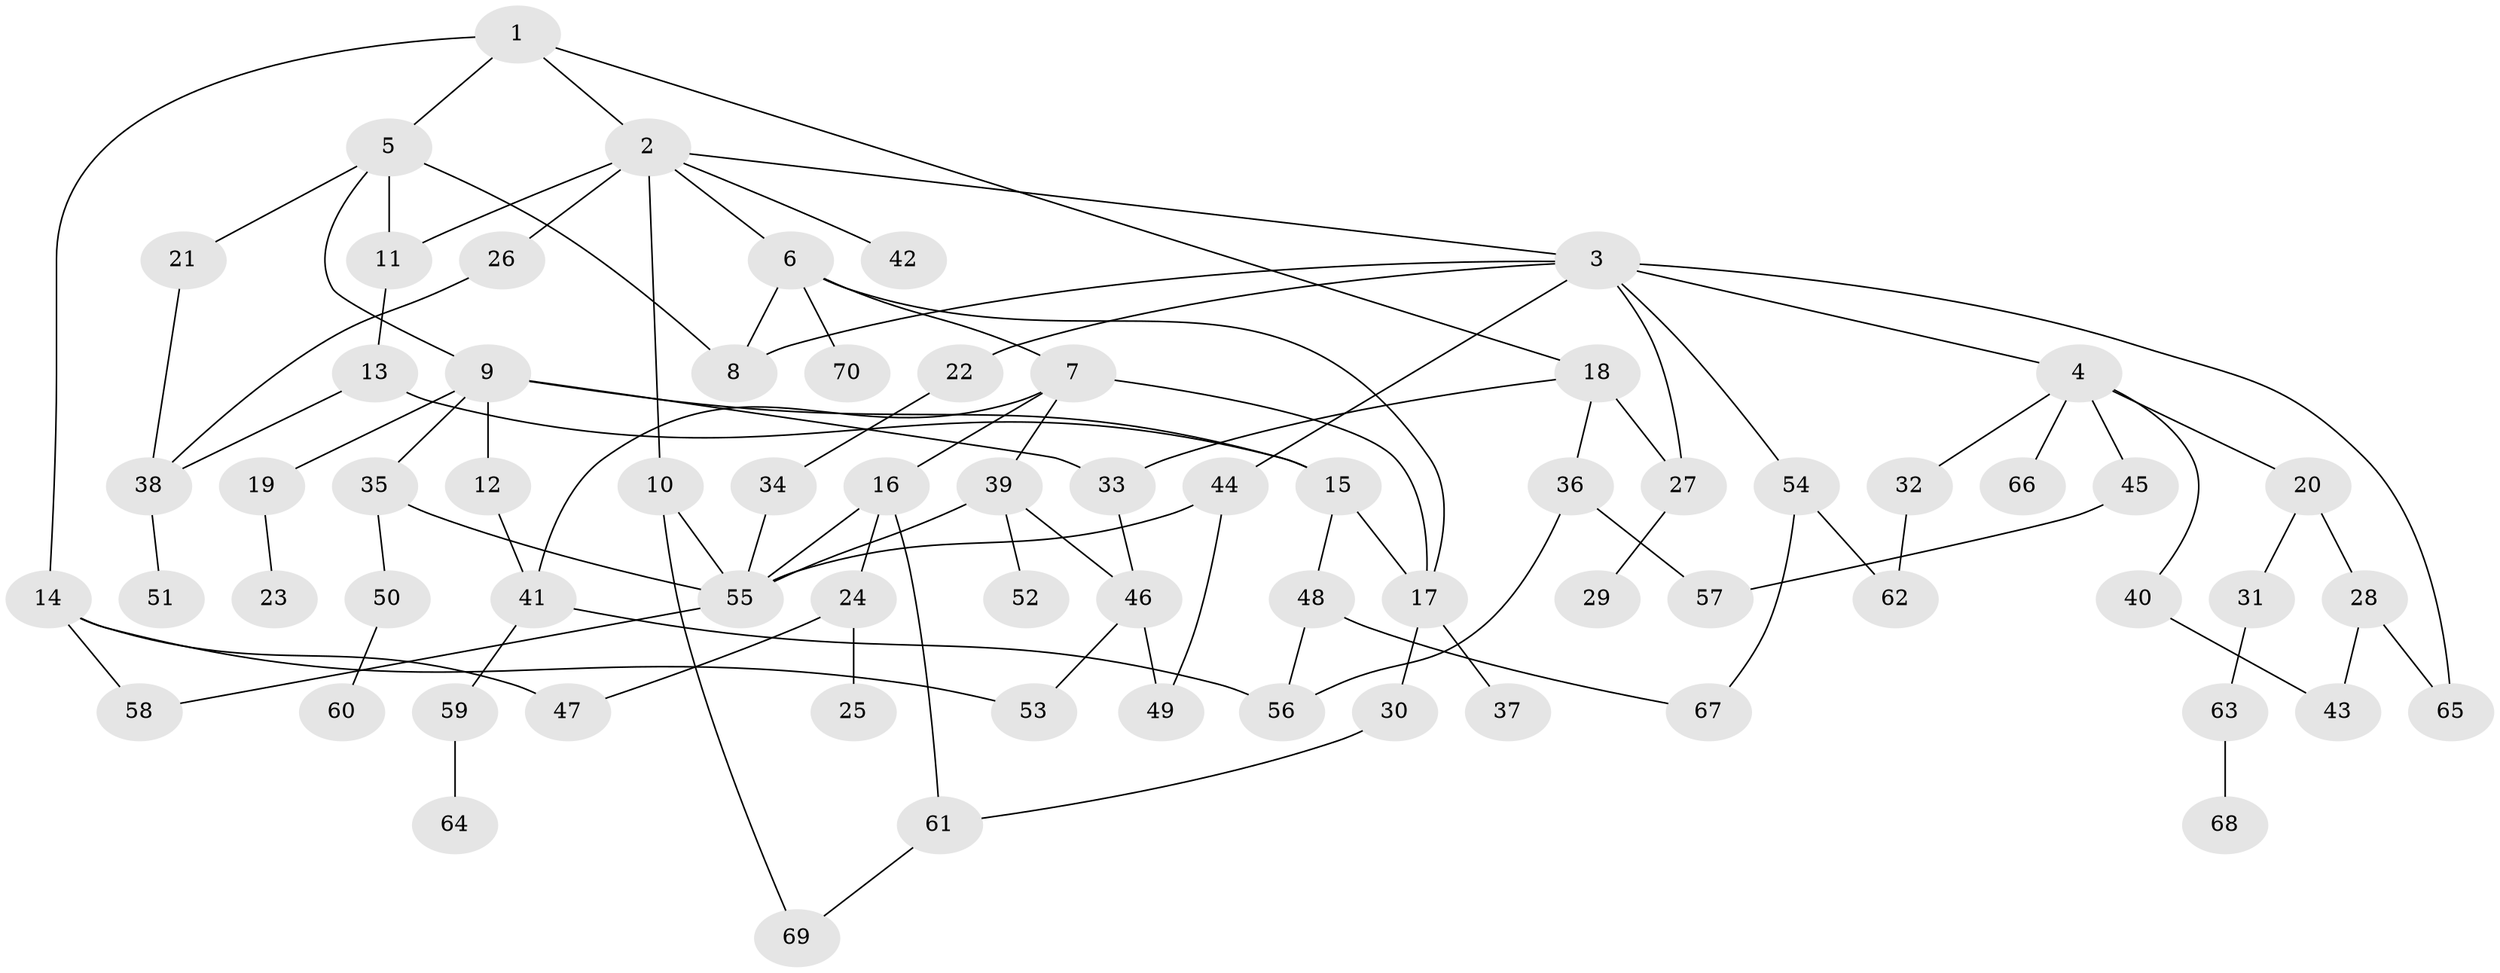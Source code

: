 // Generated by graph-tools (version 1.1) at 2025/10/02/27/25 16:10:52]
// undirected, 70 vertices, 99 edges
graph export_dot {
graph [start="1"]
  node [color=gray90,style=filled];
  1;
  2;
  3;
  4;
  5;
  6;
  7;
  8;
  9;
  10;
  11;
  12;
  13;
  14;
  15;
  16;
  17;
  18;
  19;
  20;
  21;
  22;
  23;
  24;
  25;
  26;
  27;
  28;
  29;
  30;
  31;
  32;
  33;
  34;
  35;
  36;
  37;
  38;
  39;
  40;
  41;
  42;
  43;
  44;
  45;
  46;
  47;
  48;
  49;
  50;
  51;
  52;
  53;
  54;
  55;
  56;
  57;
  58;
  59;
  60;
  61;
  62;
  63;
  64;
  65;
  66;
  67;
  68;
  69;
  70;
  1 -- 2;
  1 -- 5;
  1 -- 14;
  1 -- 18;
  2 -- 3;
  2 -- 6;
  2 -- 10;
  2 -- 26;
  2 -- 42;
  2 -- 11;
  3 -- 4;
  3 -- 22;
  3 -- 44;
  3 -- 54;
  3 -- 27;
  3 -- 8;
  3 -- 65;
  4 -- 20;
  4 -- 32;
  4 -- 40;
  4 -- 45;
  4 -- 66;
  5 -- 8;
  5 -- 9;
  5 -- 11;
  5 -- 21;
  6 -- 7;
  6 -- 70;
  6 -- 8;
  6 -- 17;
  7 -- 16;
  7 -- 17;
  7 -- 39;
  7 -- 41;
  9 -- 12;
  9 -- 15;
  9 -- 19;
  9 -- 33;
  9 -- 35;
  10 -- 69;
  10 -- 55;
  11 -- 13;
  12 -- 41;
  13 -- 38;
  13 -- 15;
  14 -- 47;
  14 -- 58;
  14 -- 53;
  15 -- 48;
  15 -- 17;
  16 -- 24;
  16 -- 61;
  16 -- 55;
  17 -- 30;
  17 -- 37;
  18 -- 27;
  18 -- 36;
  18 -- 33;
  19 -- 23;
  20 -- 28;
  20 -- 31;
  21 -- 38;
  22 -- 34;
  24 -- 25;
  24 -- 47;
  26 -- 38;
  27 -- 29;
  28 -- 65;
  28 -- 43;
  30 -- 61;
  31 -- 63;
  32 -- 62;
  33 -- 46;
  34 -- 55;
  35 -- 50;
  35 -- 55;
  36 -- 57;
  36 -- 56;
  38 -- 51;
  39 -- 52;
  39 -- 55;
  39 -- 46;
  40 -- 43;
  41 -- 56;
  41 -- 59;
  44 -- 55;
  44 -- 49;
  45 -- 57;
  46 -- 49;
  46 -- 53;
  48 -- 67;
  48 -- 56;
  50 -- 60;
  54 -- 62;
  54 -- 67;
  55 -- 58;
  59 -- 64;
  61 -- 69;
  63 -- 68;
}
